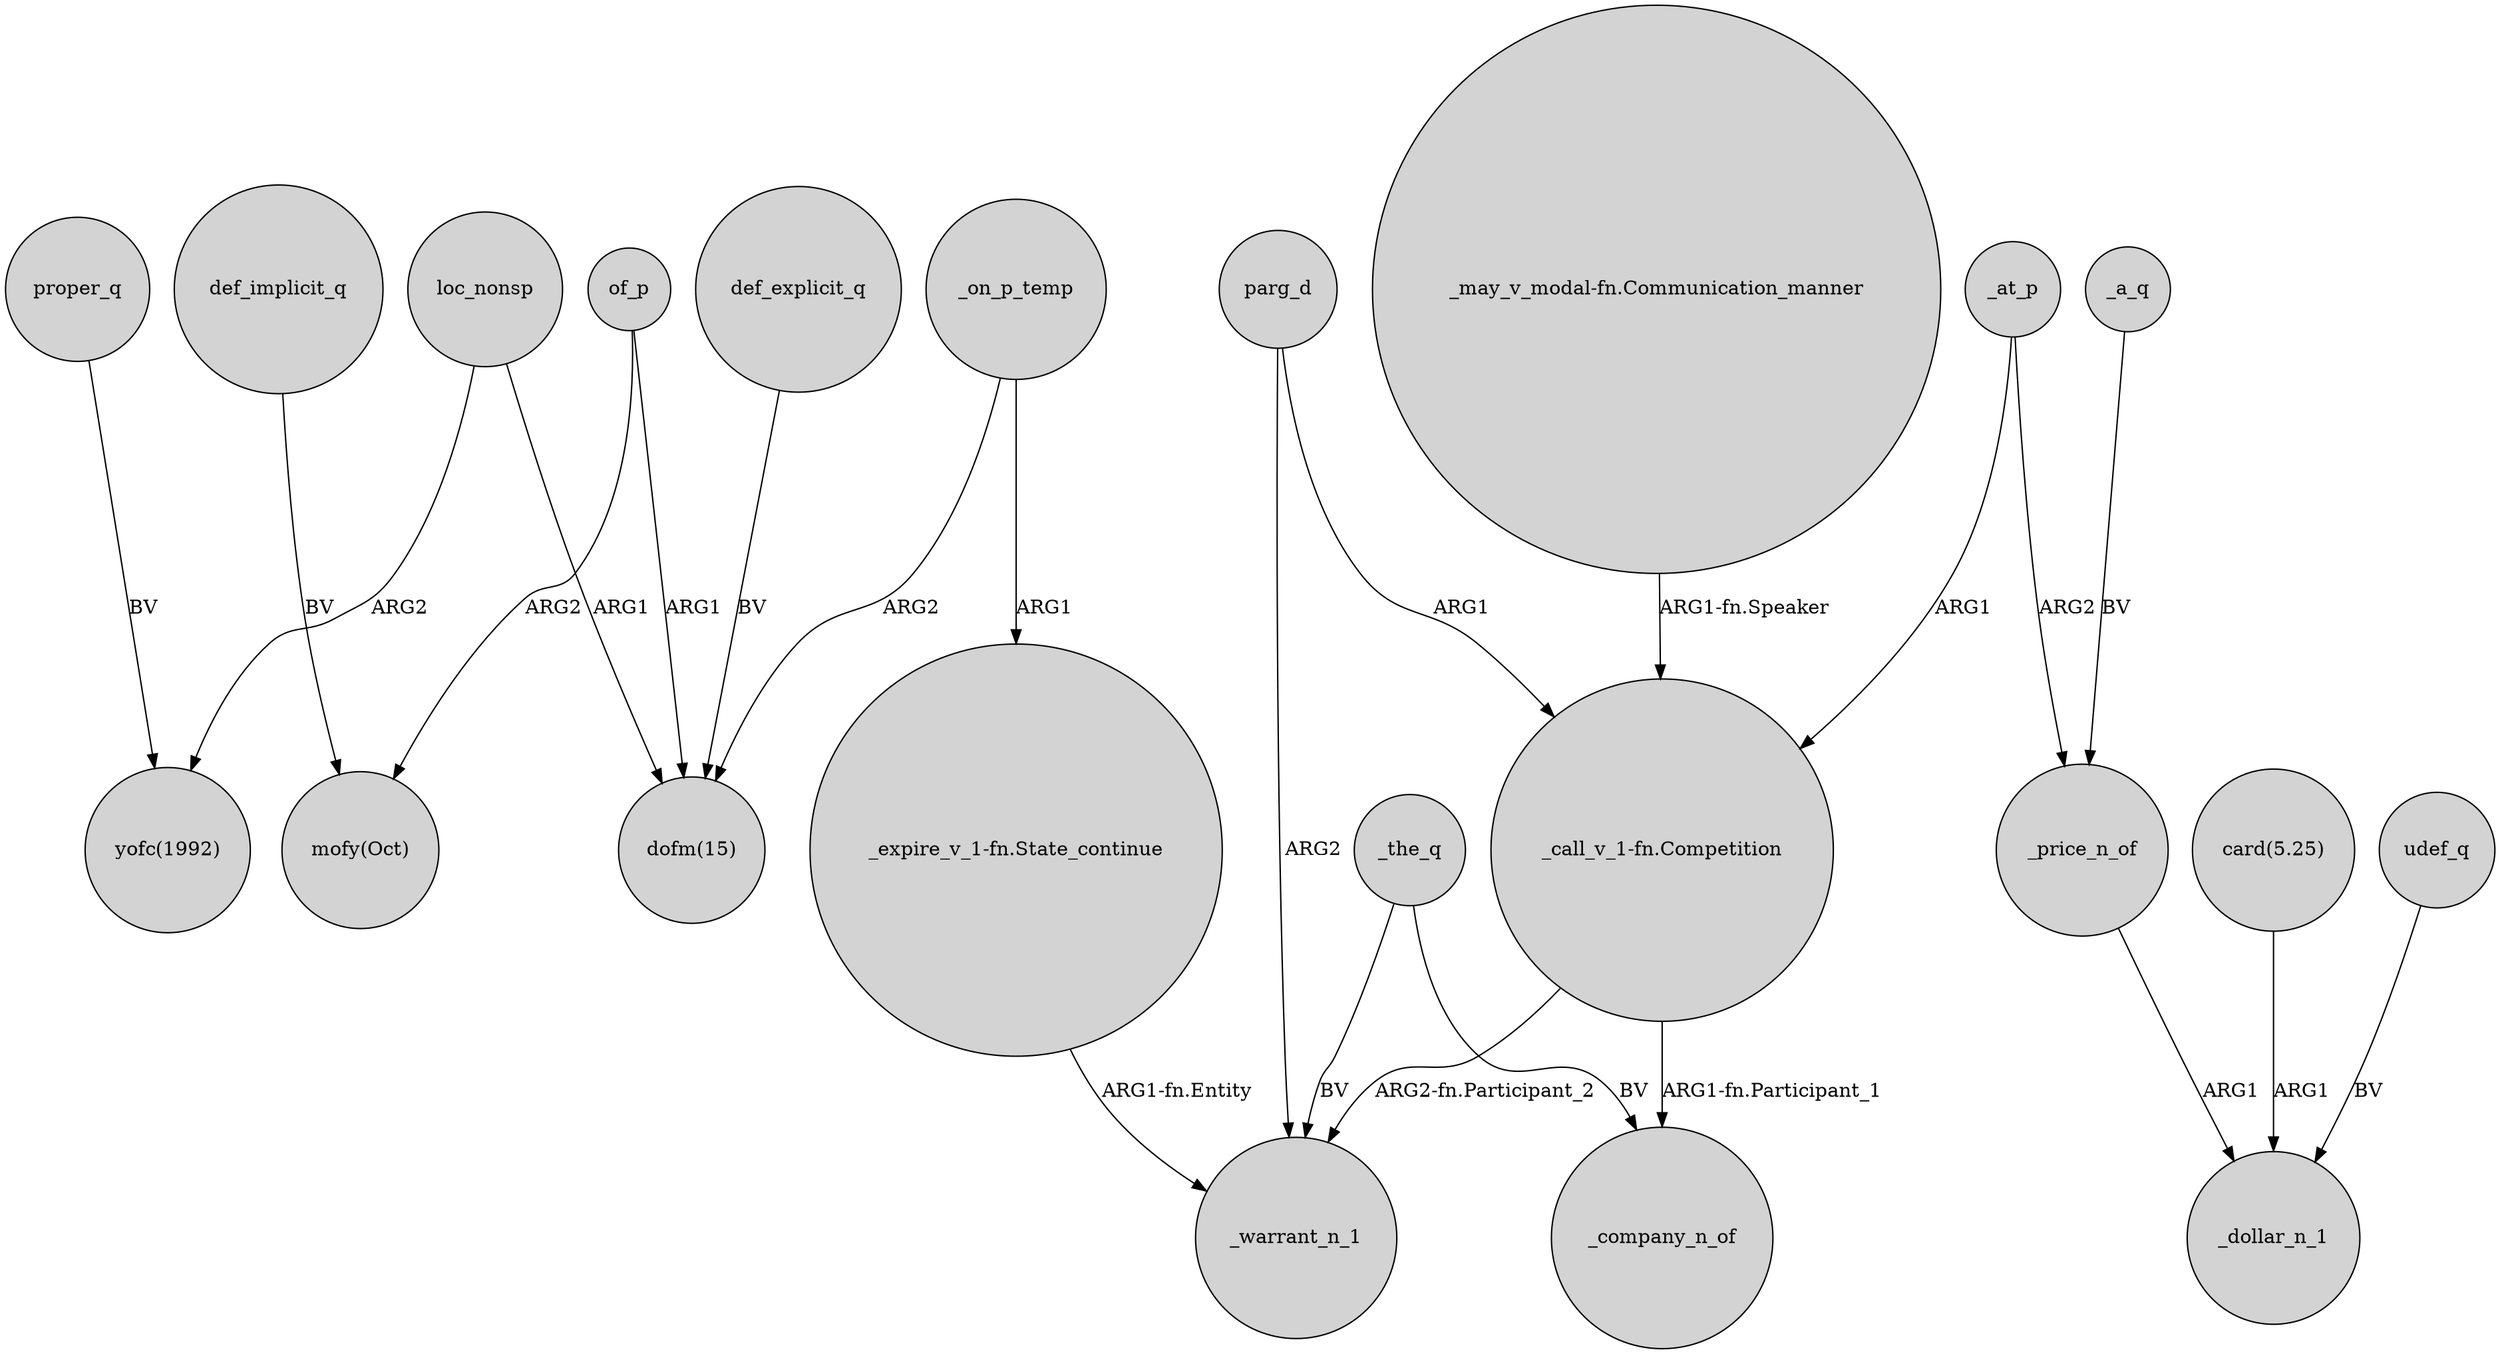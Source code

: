 digraph {
	node [shape=circle style=filled]
	loc_nonsp -> "yofc(1992)" [label=ARG2]
	"_call_v_1-fn.Competition" -> _company_n_of [label="ARG1-fn.Participant_1"]
	"_may_v_modal-fn.Communication_manner" -> "_call_v_1-fn.Competition" [label="ARG1-fn.Speaker"]
	of_p -> "mofy(Oct)" [label=ARG2]
	"card(5.25)" -> _dollar_n_1 [label=ARG1]
	_on_p_temp -> "_expire_v_1-fn.State_continue" [label=ARG1]
	"_expire_v_1-fn.State_continue" -> _warrant_n_1 [label="ARG1-fn.Entity"]
	_price_n_of -> _dollar_n_1 [label=ARG1]
	parg_d -> _warrant_n_1 [label=ARG2]
	_at_p -> _price_n_of [label=ARG2]
	proper_q -> "yofc(1992)" [label=BV]
	udef_q -> _dollar_n_1 [label=BV]
	_the_q -> _warrant_n_1 [label=BV]
	parg_d -> "_call_v_1-fn.Competition" [label=ARG1]
	def_implicit_q -> "mofy(Oct)" [label=BV]
	"_call_v_1-fn.Competition" -> _warrant_n_1 [label="ARG2-fn.Participant_2"]
	_on_p_temp -> "dofm(15)" [label=ARG2]
	of_p -> "dofm(15)" [label=ARG1]
	def_explicit_q -> "dofm(15)" [label=BV]
	_the_q -> _company_n_of [label=BV]
	_a_q -> _price_n_of [label=BV]
	loc_nonsp -> "dofm(15)" [label=ARG1]
	_at_p -> "_call_v_1-fn.Competition" [label=ARG1]
}
